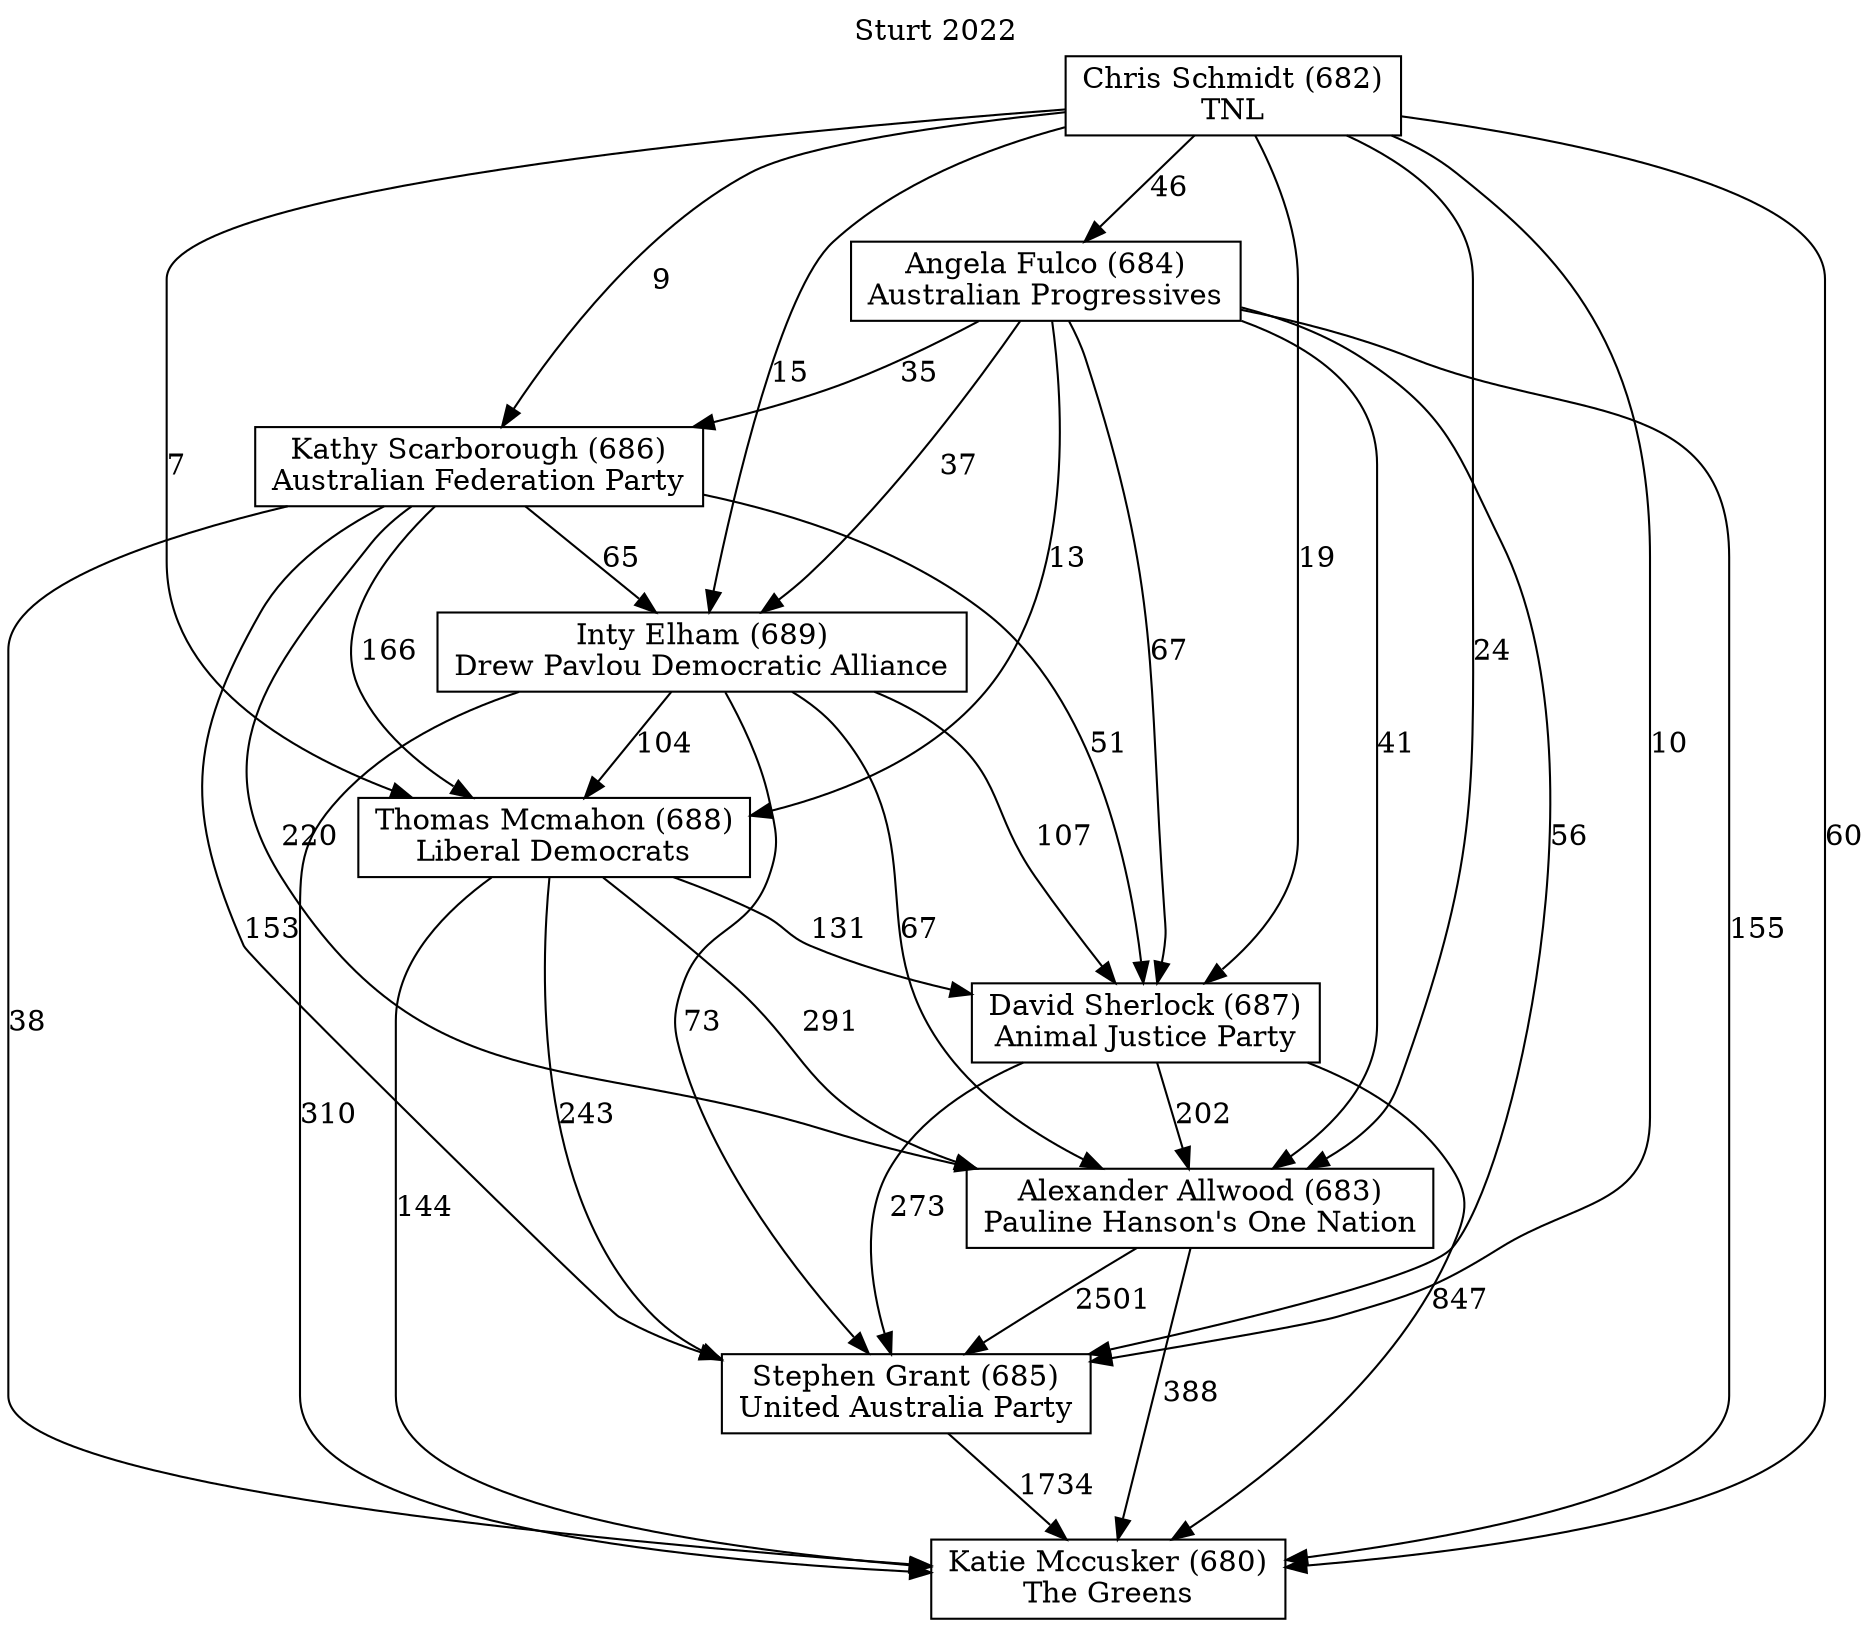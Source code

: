 // House preference flow
digraph "Katie Mccusker (680)_Sturt_2022" {
	graph [label="Sturt 2022" labelloc=t mclimit=10]
	node [shape=box]
	"Chris Schmidt (682)" [label="Chris Schmidt (682)
TNL"]
	"Kathy Scarborough (686)" [label="Kathy Scarborough (686)
Australian Federation Party"]
	"Thomas Mcmahon (688)" [label="Thomas Mcmahon (688)
Liberal Democrats"]
	"Inty Elham (689)" [label="Inty Elham (689)
Drew Pavlou Democratic Alliance"]
	"David Sherlock (687)" [label="David Sherlock (687)
Animal Justice Party"]
	"Stephen Grant (685)" [label="Stephen Grant (685)
United Australia Party"]
	"Alexander Allwood (683)" [label="Alexander Allwood (683)
Pauline Hanson's One Nation"]
	"Angela Fulco (684)" [label="Angela Fulco (684)
Australian Progressives"]
	"Katie Mccusker (680)" [label="Katie Mccusker (680)
The Greens"]
	"Chris Schmidt (682)" -> "Kathy Scarborough (686)" [label=9]
	"Thomas Mcmahon (688)" -> "Stephen Grant (685)" [label=243]
	"Chris Schmidt (682)" -> "David Sherlock (687)" [label=19]
	"Chris Schmidt (682)" -> "Stephen Grant (685)" [label=10]
	"Inty Elham (689)" -> "Stephen Grant (685)" [label=73]
	"Kathy Scarborough (686)" -> "David Sherlock (687)" [label=51]
	"Thomas Mcmahon (688)" -> "David Sherlock (687)" [label=131]
	"Inty Elham (689)" -> "David Sherlock (687)" [label=107]
	"Angela Fulco (684)" -> "David Sherlock (687)" [label=67]
	"David Sherlock (687)" -> "Alexander Allwood (683)" [label=202]
	"Inty Elham (689)" -> "Alexander Allwood (683)" [label=67]
	"Angela Fulco (684)" -> "Kathy Scarborough (686)" [label=35]
	"Angela Fulco (684)" -> "Alexander Allwood (683)" [label=41]
	"Angela Fulco (684)" -> "Thomas Mcmahon (688)" [label=13]
	"Chris Schmidt (682)" -> "Thomas Mcmahon (688)" [label=7]
	"Chris Schmidt (682)" -> "Alexander Allwood (683)" [label=24]
	"Inty Elham (689)" -> "Katie Mccusker (680)" [label=310]
	"Alexander Allwood (683)" -> "Stephen Grant (685)" [label=2501]
	"Chris Schmidt (682)" -> "Inty Elham (689)" [label=15]
	"Thomas Mcmahon (688)" -> "Alexander Allwood (683)" [label=291]
	"Kathy Scarborough (686)" -> "Alexander Allwood (683)" [label=220]
	"Angela Fulco (684)" -> "Stephen Grant (685)" [label=56]
	"Alexander Allwood (683)" -> "Katie Mccusker (680)" [label=388]
	"Kathy Scarborough (686)" -> "Katie Mccusker (680)" [label=38]
	"David Sherlock (687)" -> "Stephen Grant (685)" [label=273]
	"Thomas Mcmahon (688)" -> "Katie Mccusker (680)" [label=144]
	"Kathy Scarborough (686)" -> "Stephen Grant (685)" [label=153]
	"Kathy Scarborough (686)" -> "Thomas Mcmahon (688)" [label=166]
	"Kathy Scarborough (686)" -> "Inty Elham (689)" [label=65]
	"Inty Elham (689)" -> "Thomas Mcmahon (688)" [label=104]
	"David Sherlock (687)" -> "Katie Mccusker (680)" [label=847]
	"Chris Schmidt (682)" -> "Katie Mccusker (680)" [label=60]
	"Angela Fulco (684)" -> "Inty Elham (689)" [label=37]
	"Stephen Grant (685)" -> "Katie Mccusker (680)" [label=1734]
	"Chris Schmidt (682)" -> "Angela Fulco (684)" [label=46]
	"Angela Fulco (684)" -> "Katie Mccusker (680)" [label=155]
}
